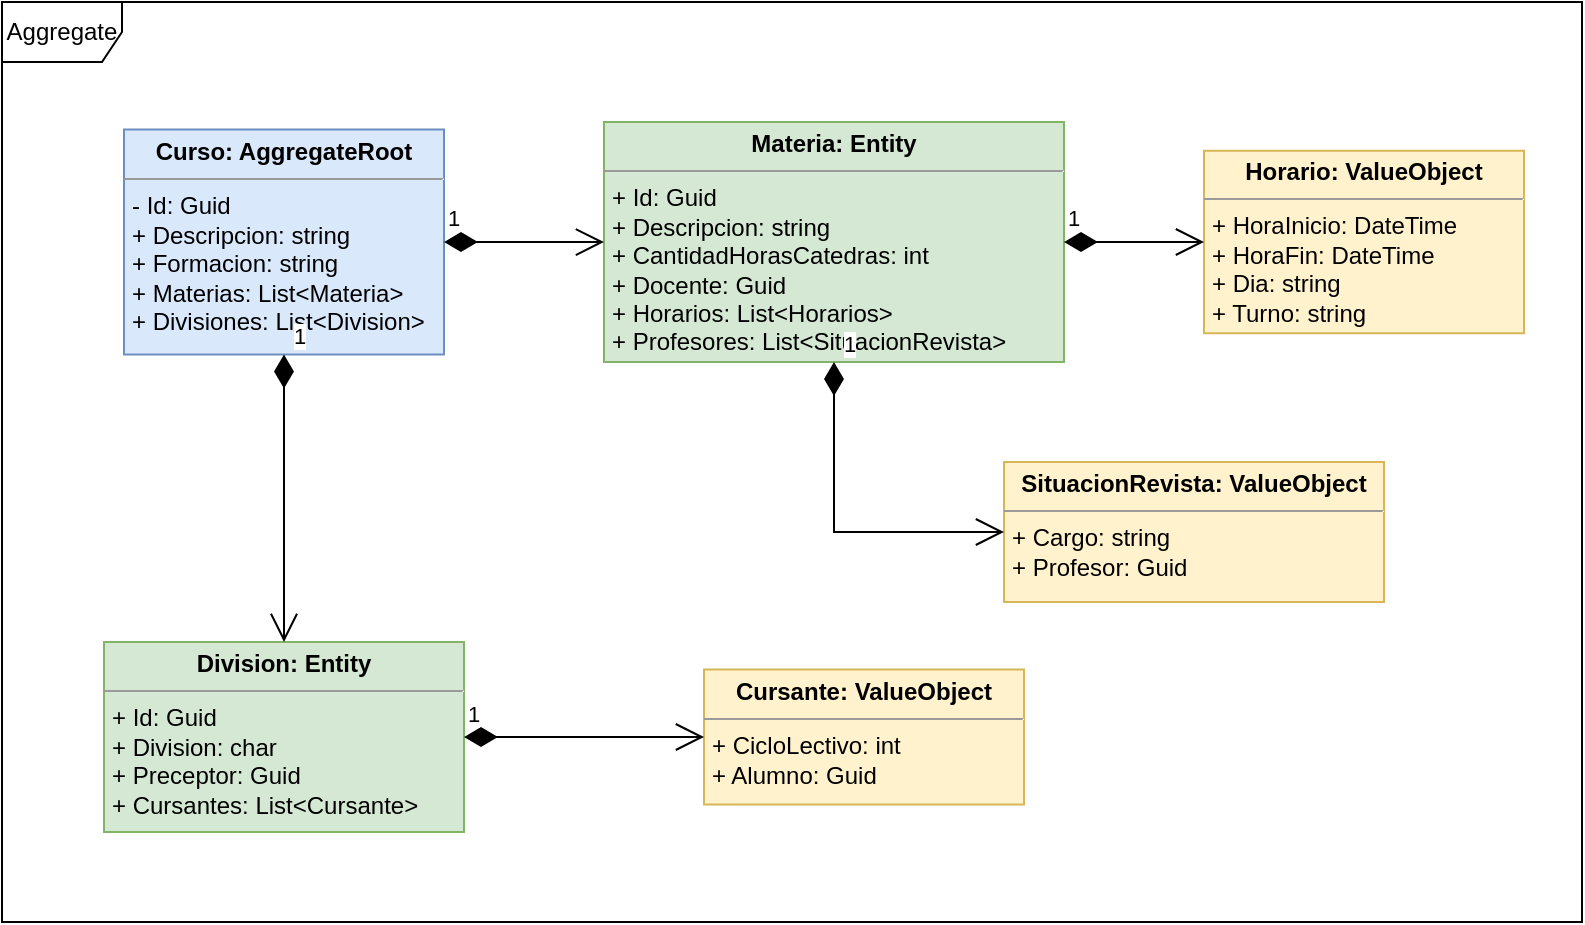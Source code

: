 <mxfile version="22.0.2" type="device">
  <diagram name="Página-1" id="BmQpAQnhH2ju0ME5Bwdr">
    <mxGraphModel dx="1221" dy="765" grid="1" gridSize="10" guides="1" tooltips="1" connect="1" arrows="1" fold="1" page="1" pageScale="1" pageWidth="827" pageHeight="1169" math="0" shadow="0">
      <root>
        <mxCell id="0" />
        <mxCell id="1" parent="0" />
        <mxCell id="id9rKPDTRDmZP6AtNEzI-2" value="&lt;p style=&quot;margin:0px;margin-top:4px;text-align:center;&quot;&gt;&lt;b&gt;Curso: AggregateRoot&lt;/b&gt;&lt;/p&gt;&lt;hr size=&quot;1&quot;&gt;&lt;p style=&quot;margin:0px;margin-left:4px;&quot;&gt;- Id: Guid&lt;/p&gt;&lt;p style=&quot;margin:0px;margin-left:4px;&quot;&gt;+ Descripcion: string&lt;/p&gt;&lt;p style=&quot;margin:0px;margin-left:4px;&quot;&gt;+ Formacion: string&lt;/p&gt;&lt;p style=&quot;margin:0px;margin-left:4px;&quot;&gt;&lt;span style=&quot;background-color: initial;&quot;&gt;+ Materias: List&amp;lt;Materia&amp;gt;&lt;/span&gt;&lt;/p&gt;&lt;p style=&quot;margin:0px;margin-left:4px;&quot;&gt;&lt;span style=&quot;background-color: initial;&quot;&gt;+ Divisiones: List&amp;lt;Division&amp;gt;&lt;/span&gt;&lt;/p&gt;" style="verticalAlign=top;align=left;overflow=fill;fontSize=12;fontFamily=Helvetica;html=1;whiteSpace=wrap;fillColor=#dae8fc;strokeColor=#6c8ebf;" parent="1" vertex="1">
          <mxGeometry x="80" y="103.75" width="160" height="112.5" as="geometry" />
        </mxCell>
        <mxCell id="id9rKPDTRDmZP6AtNEzI-6" value="&lt;p style=&quot;margin:0px;margin-top:4px;text-align:center;&quot;&gt;&lt;b&gt;Materia: Entity&lt;/b&gt;&lt;/p&gt;&lt;hr size=&quot;1&quot;&gt;&lt;p style=&quot;margin:0px;margin-left:4px;&quot;&gt;+ Id: Guid&lt;/p&gt;&lt;p style=&quot;margin:0px;margin-left:4px;&quot;&gt;+ Descripcion: string&lt;/p&gt;&lt;p style=&quot;margin:0px;margin-left:4px;&quot;&gt;+ CantidadHorasCatedras: int&lt;/p&gt;&lt;p style=&quot;margin:0px;margin-left:4px;&quot;&gt;+ Docente: Guid&lt;/p&gt;&lt;p style=&quot;margin:0px;margin-left:4px;&quot;&gt;+ Horarios: List&amp;lt;Horarios&amp;gt;&lt;/p&gt;&lt;p style=&quot;margin:0px;margin-left:4px;&quot;&gt;+ Profesores: List&amp;lt;SituacionRevista&amp;gt;&lt;/p&gt;" style="verticalAlign=top;align=left;overflow=fill;fontSize=12;fontFamily=Helvetica;html=1;whiteSpace=wrap;fillColor=#d5e8d4;strokeColor=#82b366;" parent="1" vertex="1">
          <mxGeometry x="320" y="100" width="230" height="120" as="geometry" />
        </mxCell>
        <mxCell id="id9rKPDTRDmZP6AtNEzI-9" value="Aggregate" style="shape=umlFrame;whiteSpace=wrap;html=1;pointerEvents=0;" parent="1" vertex="1">
          <mxGeometry x="19" y="40" width="790" height="460" as="geometry" />
        </mxCell>
        <mxCell id="id9rKPDTRDmZP6AtNEzI-11" value="&lt;p style=&quot;margin:0px;margin-top:4px;text-align:center;&quot;&gt;&lt;b&gt;Horario: ValueObject&lt;/b&gt;&lt;/p&gt;&lt;hr size=&quot;1&quot;&gt;&lt;p style=&quot;margin:0px;margin-left:4px;&quot;&gt;+ HoraInicio: DateTime&lt;/p&gt;&lt;p style=&quot;margin:0px;margin-left:4px;&quot;&gt;+ HoraFin: DateTime&lt;/p&gt;&lt;p style=&quot;margin:0px;margin-left:4px;&quot;&gt;+ Dia: string&lt;/p&gt;&lt;p style=&quot;margin:0px;margin-left:4px;&quot;&gt;+ Turno: string&lt;/p&gt;" style="verticalAlign=top;align=left;overflow=fill;fontSize=12;fontFamily=Helvetica;html=1;whiteSpace=wrap;fillColor=#fff2cc;strokeColor=#d6b656;" parent="1" vertex="1">
          <mxGeometry x="620" y="114.38" width="160" height="91.25" as="geometry" />
        </mxCell>
        <mxCell id="id9rKPDTRDmZP6AtNEzI-12" value="1" style="endArrow=open;html=1;endSize=12;startArrow=diamondThin;startSize=14;startFill=1;edgeStyle=orthogonalEdgeStyle;align=left;verticalAlign=bottom;rounded=0;exitX=1;exitY=0.5;exitDx=0;exitDy=0;fontSize=11;entryX=0;entryY=0.5;entryDx=0;entryDy=0;" parent="1" source="id9rKPDTRDmZP6AtNEzI-6" target="id9rKPDTRDmZP6AtNEzI-11" edge="1">
          <mxGeometry x="-1" y="3" relative="1" as="geometry">
            <mxPoint x="580" y="160" as="sourcePoint" />
            <mxPoint x="800" y="180" as="targetPoint" />
            <Array as="points" />
          </mxGeometry>
        </mxCell>
        <mxCell id="id9rKPDTRDmZP6AtNEzI-13" value="1" style="endArrow=open;html=1;endSize=12;startArrow=diamondThin;startSize=14;startFill=1;edgeStyle=orthogonalEdgeStyle;align=left;verticalAlign=bottom;rounded=0;entryX=0;entryY=0.5;entryDx=0;entryDy=0;" parent="1" source="id9rKPDTRDmZP6AtNEzI-2" target="id9rKPDTRDmZP6AtNEzI-6" edge="1">
          <mxGeometry x="-1" y="3" relative="1" as="geometry">
            <mxPoint x="240" y="169.5" as="sourcePoint" />
            <mxPoint x="400" y="169.5" as="targetPoint" />
          </mxGeometry>
        </mxCell>
        <mxCell id="hMHfNZEZzZd3cGfpcZtp-1" value="&lt;p style=&quot;margin:0px;margin-top:4px;text-align:center;&quot;&gt;&lt;b&gt;Division: Entity&lt;/b&gt;&lt;/p&gt;&lt;hr size=&quot;1&quot;&gt;&lt;p style=&quot;margin:0px;margin-left:4px;&quot;&gt;+ Id: Guid&lt;/p&gt;&lt;p style=&quot;margin:0px;margin-left:4px;&quot;&gt;+ Division: char&lt;/p&gt;&lt;p style=&quot;margin:0px;margin-left:4px;&quot;&gt;+ Preceptor: Guid&lt;/p&gt;&lt;p style=&quot;margin:0px;margin-left:4px;&quot;&gt;+ Cursantes: List&amp;lt;Cursante&amp;gt;&amp;nbsp;&lt;/p&gt;" style="verticalAlign=top;align=left;overflow=fill;fontSize=12;fontFamily=Helvetica;html=1;whiteSpace=wrap;fillColor=#d5e8d4;strokeColor=#82b366;" parent="1" vertex="1">
          <mxGeometry x="70" y="360" width="180" height="95" as="geometry" />
        </mxCell>
        <mxCell id="hMHfNZEZzZd3cGfpcZtp-2" value="&lt;p style=&quot;margin:0px;margin-top:4px;text-align:center;&quot;&gt;&lt;b&gt;Cursante: ValueObject&lt;/b&gt;&lt;/p&gt;&lt;hr size=&quot;1&quot;&gt;&lt;p style=&quot;margin:0px;margin-left:4px;&quot;&gt;+ CicloLectivo: int&lt;/p&gt;&lt;p style=&quot;margin:0px;margin-left:4px;&quot;&gt;+ Alumno: Guid&lt;/p&gt;" style="verticalAlign=top;align=left;overflow=fill;fontSize=12;fontFamily=Helvetica;html=1;whiteSpace=wrap;fillColor=#fff2cc;strokeColor=#d6b656;" parent="1" vertex="1">
          <mxGeometry x="370" y="373.75" width="160" height="67.5" as="geometry" />
        </mxCell>
        <mxCell id="hMHfNZEZzZd3cGfpcZtp-3" value="1" style="endArrow=open;html=1;endSize=12;startArrow=diamondThin;startSize=14;startFill=1;edgeStyle=orthogonalEdgeStyle;align=left;verticalAlign=bottom;rounded=0;exitX=0.5;exitY=1;exitDx=0;exitDy=0;entryX=0.5;entryY=0;entryDx=0;entryDy=0;" parent="1" source="id9rKPDTRDmZP6AtNEzI-2" target="hMHfNZEZzZd3cGfpcZtp-1" edge="1">
          <mxGeometry x="-1" y="3" relative="1" as="geometry">
            <mxPoint x="240" y="280" as="sourcePoint" />
            <mxPoint x="400" y="280" as="targetPoint" />
          </mxGeometry>
        </mxCell>
        <mxCell id="5HHgf91ShHCxUvQtF3f2-1" value="1" style="endArrow=open;html=1;endSize=12;startArrow=diamondThin;startSize=14;startFill=1;edgeStyle=orthogonalEdgeStyle;align=left;verticalAlign=bottom;rounded=0;exitX=1;exitY=0.5;exitDx=0;exitDy=0;entryX=0;entryY=0.5;entryDx=0;entryDy=0;" edge="1" parent="1" source="hMHfNZEZzZd3cGfpcZtp-1" target="hMHfNZEZzZd3cGfpcZtp-2">
          <mxGeometry x="-1" y="3" relative="1" as="geometry">
            <mxPoint x="340" y="390" as="sourcePoint" />
            <mxPoint x="500" y="390" as="targetPoint" />
          </mxGeometry>
        </mxCell>
        <mxCell id="5HHgf91ShHCxUvQtF3f2-2" value="&lt;p style=&quot;margin:0px;margin-top:4px;text-align:center;&quot;&gt;&lt;b&gt;SituacionRevista: ValueObject&lt;/b&gt;&lt;/p&gt;&lt;hr size=&quot;1&quot;&gt;&lt;p style=&quot;margin:0px;margin-left:4px;&quot;&gt;+ Cargo: string&lt;/p&gt;&lt;p style=&quot;margin:0px;margin-left:4px;&quot;&gt;+ Profesor: Guid&lt;/p&gt;" style="verticalAlign=top;align=left;overflow=fill;fontSize=12;fontFamily=Helvetica;html=1;whiteSpace=wrap;fillColor=#fff2cc;strokeColor=#d6b656;" vertex="1" parent="1">
          <mxGeometry x="520" y="270" width="190" height="70" as="geometry" />
        </mxCell>
        <mxCell id="5HHgf91ShHCxUvQtF3f2-4" value="1" style="endArrow=open;html=1;endSize=12;startArrow=diamondThin;startSize=14;startFill=1;edgeStyle=orthogonalEdgeStyle;align=left;verticalAlign=bottom;rounded=0;entryX=0;entryY=0.5;entryDx=0;entryDy=0;exitX=0.5;exitY=1;exitDx=0;exitDy=0;" edge="1" parent="1" source="id9rKPDTRDmZP6AtNEzI-6" target="5HHgf91ShHCxUvQtF3f2-2">
          <mxGeometry x="-1" y="3" relative="1" as="geometry">
            <mxPoint x="419" y="480" as="sourcePoint" />
            <mxPoint x="589" y="565" as="targetPoint" />
            <Array as="points">
              <mxPoint x="435" y="305" />
            </Array>
          </mxGeometry>
        </mxCell>
      </root>
    </mxGraphModel>
  </diagram>
</mxfile>
